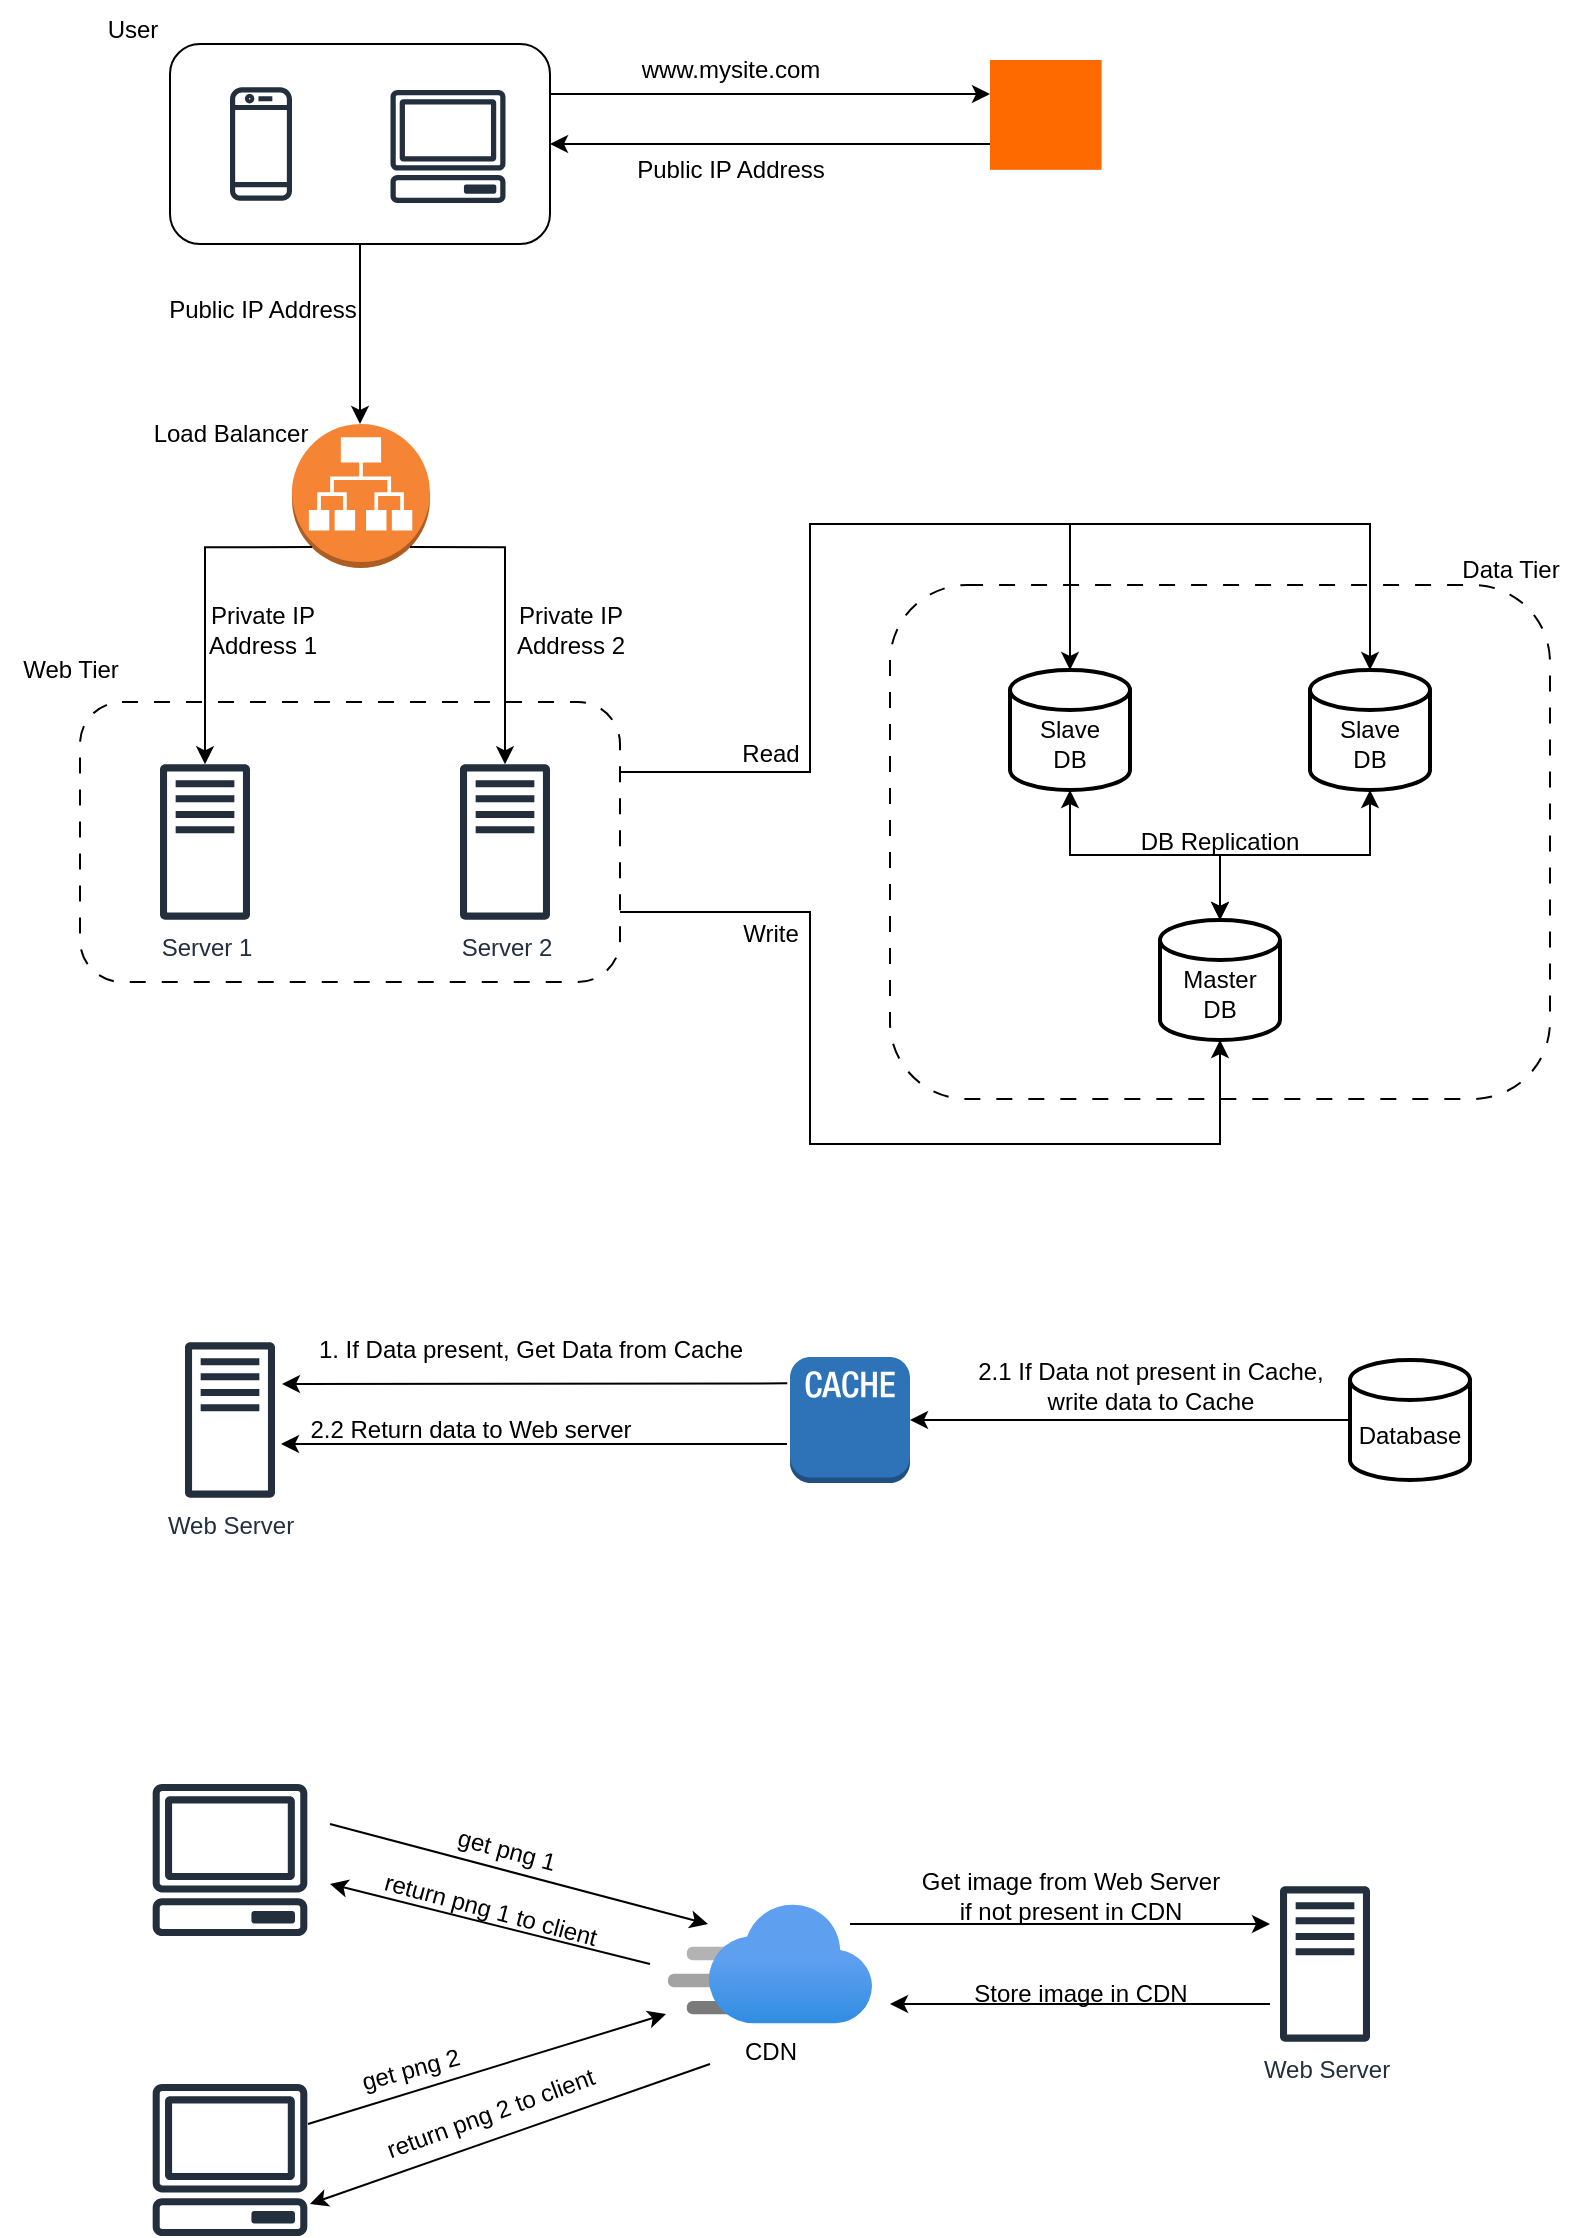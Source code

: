<mxfile version="26.1.1">
  <diagram name="Page-1" id="9LEY2oRYAqqada-CNbCr">
    <mxGraphModel dx="786" dy="502" grid="1" gridSize="10" guides="1" tooltips="1" connect="1" arrows="1" fold="1" page="1" pageScale="1" pageWidth="850" pageHeight="1100" math="0" shadow="0">
      <root>
        <mxCell id="0" />
        <mxCell id="1" parent="0" />
        <mxCell id="N8d58bjJciYROrah8Yq5-6" style="edgeStyle=orthogonalEdgeStyle;rounded=0;orthogonalLoop=1;jettySize=auto;html=1;exitX=1;exitY=0.25;exitDx=0;exitDy=0;" edge="1" parent="1" source="N8d58bjJciYROrah8Yq5-1">
          <mxGeometry relative="1" as="geometry">
            <mxPoint x="510" y="115" as="targetPoint" />
          </mxGeometry>
        </mxCell>
        <mxCell id="N8d58bjJciYROrah8Yq5-10" style="edgeStyle=orthogonalEdgeStyle;rounded=0;orthogonalLoop=1;jettySize=auto;html=1;exitX=0.5;exitY=1;exitDx=0;exitDy=0;" edge="1" parent="1" source="N8d58bjJciYROrah8Yq5-1">
          <mxGeometry relative="1" as="geometry">
            <mxPoint x="195" y="280" as="targetPoint" />
          </mxGeometry>
        </mxCell>
        <mxCell id="N8d58bjJciYROrah8Yq5-1" value="" style="rounded=1;whiteSpace=wrap;html=1;" vertex="1" parent="1">
          <mxGeometry x="100" y="90" width="190" height="100" as="geometry" />
        </mxCell>
        <mxCell id="N8d58bjJciYROrah8Yq5-2" value="" style="sketch=0;outlineConnect=0;fontColor=#232F3E;gradientColor=none;fillColor=#232F3D;strokeColor=none;dashed=0;verticalLabelPosition=bottom;verticalAlign=top;align=center;html=1;fontSize=12;fontStyle=0;aspect=fixed;pointerEvents=1;shape=mxgraph.aws4.mobile_client;" vertex="1" parent="1">
          <mxGeometry x="130" y="110.5" width="31.01" height="59" as="geometry" />
        </mxCell>
        <mxCell id="N8d58bjJciYROrah8Yq5-3" value="" style="sketch=0;outlineConnect=0;fontColor=#232F3E;gradientColor=none;fillColor=#232F3D;strokeColor=none;dashed=0;verticalLabelPosition=bottom;verticalAlign=top;align=center;html=1;fontSize=12;fontStyle=0;aspect=fixed;pointerEvents=1;shape=mxgraph.aws4.client;" vertex="1" parent="1">
          <mxGeometry x="210" y="112.99" width="58" height="56.51" as="geometry" />
        </mxCell>
        <mxCell id="N8d58bjJciYROrah8Yq5-4" value="User" style="text;html=1;align=center;verticalAlign=middle;resizable=0;points=[];autosize=1;strokeColor=none;fillColor=none;" vertex="1" parent="1">
          <mxGeometry x="55.5" y="68" width="50" height="30" as="geometry" />
        </mxCell>
        <mxCell id="N8d58bjJciYROrah8Yq5-5" value="" style="points=[];aspect=fixed;html=1;align=center;shadow=0;dashed=0;fillColor=#FF6A00;strokeColor=none;shape=mxgraph.alibaba_cloud.dns_domain_name_system;" vertex="1" parent="1">
          <mxGeometry x="510" y="98" width="55.8" height="54.9" as="geometry" />
        </mxCell>
        <mxCell id="N8d58bjJciYROrah8Yq5-7" style="edgeStyle=orthogonalEdgeStyle;rounded=0;orthogonalLoop=1;jettySize=auto;html=1;exitX=1;exitY=0.5;exitDx=0;exitDy=0;entryX=0;entryY=0.765;entryDx=0;entryDy=0;entryPerimeter=0;endArrow=none;startFill=1;startArrow=classic;" edge="1" parent="1" source="N8d58bjJciYROrah8Yq5-1" target="N8d58bjJciYROrah8Yq5-5">
          <mxGeometry relative="1" as="geometry" />
        </mxCell>
        <mxCell id="N8d58bjJciYROrah8Yq5-8" value="www.mysite.com" style="text;html=1;align=center;verticalAlign=middle;resizable=0;points=[];autosize=1;strokeColor=none;fillColor=none;" vertex="1" parent="1">
          <mxGeometry x="325" y="88" width="110" height="30" as="geometry" />
        </mxCell>
        <mxCell id="N8d58bjJciYROrah8Yq5-9" value="Public IP Address" style="text;html=1;align=center;verticalAlign=middle;resizable=0;points=[];autosize=1;strokeColor=none;fillColor=none;" vertex="1" parent="1">
          <mxGeometry x="320" y="138" width="120" height="30" as="geometry" />
        </mxCell>
        <mxCell id="N8d58bjJciYROrah8Yq5-11" value="" style="outlineConnect=0;dashed=0;verticalLabelPosition=bottom;verticalAlign=top;align=center;html=1;shape=mxgraph.aws3.application_load_balancer;fillColor=#F58534;gradientColor=none;" vertex="1" parent="1">
          <mxGeometry x="161" y="280" width="69" height="72" as="geometry" />
        </mxCell>
        <mxCell id="N8d58bjJciYROrah8Yq5-12" value="Load Balancer" style="text;html=1;align=center;verticalAlign=middle;resizable=0;points=[];autosize=1;strokeColor=none;fillColor=none;" vertex="1" parent="1">
          <mxGeometry x="80" y="270" width="100" height="30" as="geometry" />
        </mxCell>
        <mxCell id="N8d58bjJciYROrah8Yq5-13" value="Public IP Address" style="text;html=1;align=center;verticalAlign=middle;resizable=0;points=[];autosize=1;strokeColor=none;fillColor=none;" vertex="1" parent="1">
          <mxGeometry x="85.5" y="208" width="120" height="30" as="geometry" />
        </mxCell>
        <mxCell id="N8d58bjJciYROrah8Yq5-14" value="" style="rounded=1;whiteSpace=wrap;html=1;dashed=1;dashPattern=8 8;" vertex="1" parent="1">
          <mxGeometry x="55" y="419" width="270" height="140" as="geometry" />
        </mxCell>
        <mxCell id="N8d58bjJciYROrah8Yq5-15" value="Server 1" style="sketch=0;outlineConnect=0;fontColor=#232F3E;gradientColor=none;fillColor=#232F3D;strokeColor=none;dashed=0;verticalLabelPosition=bottom;verticalAlign=top;align=center;html=1;fontSize=12;fontStyle=0;aspect=fixed;pointerEvents=1;shape=mxgraph.aws4.traditional_server;" vertex="1" parent="1">
          <mxGeometry x="95" y="450" width="45" height="78" as="geometry" />
        </mxCell>
        <mxCell id="N8d58bjJciYROrah8Yq5-16" value="Server 2" style="sketch=0;outlineConnect=0;fontColor=#232F3E;gradientColor=none;fillColor=#232F3D;strokeColor=none;dashed=0;verticalLabelPosition=bottom;verticalAlign=top;align=center;html=1;fontSize=12;fontStyle=0;aspect=fixed;pointerEvents=1;shape=mxgraph.aws4.traditional_server;" vertex="1" parent="1">
          <mxGeometry x="245" y="450" width="45" height="78" as="geometry" />
        </mxCell>
        <mxCell id="N8d58bjJciYROrah8Yq5-17" value="Web Tier" style="text;html=1;align=center;verticalAlign=middle;resizable=0;points=[];autosize=1;strokeColor=none;fillColor=none;" vertex="1" parent="1">
          <mxGeometry x="15" y="388" width="70" height="30" as="geometry" />
        </mxCell>
        <mxCell id="N8d58bjJciYROrah8Yq5-18" style="edgeStyle=orthogonalEdgeStyle;rounded=0;orthogonalLoop=1;jettySize=auto;html=1;exitX=0.145;exitY=0.855;exitDx=0;exitDy=0;exitPerimeter=0;" edge="1" parent="1" source="N8d58bjJciYROrah8Yq5-11" target="N8d58bjJciYROrah8Yq5-15">
          <mxGeometry relative="1" as="geometry" />
        </mxCell>
        <mxCell id="N8d58bjJciYROrah8Yq5-19" style="edgeStyle=orthogonalEdgeStyle;rounded=0;orthogonalLoop=1;jettySize=auto;html=1;exitX=0.855;exitY=0.855;exitDx=0;exitDy=0;exitPerimeter=0;" edge="1" parent="1" source="N8d58bjJciYROrah8Yq5-11" target="N8d58bjJciYROrah8Yq5-16">
          <mxGeometry relative="1" as="geometry" />
        </mxCell>
        <mxCell id="N8d58bjJciYROrah8Yq5-20" value="Private IP &lt;br&gt;Address 1" style="text;html=1;align=center;verticalAlign=middle;resizable=0;points=[];autosize=1;strokeColor=none;fillColor=none;" vertex="1" parent="1">
          <mxGeometry x="105.5" y="363" width="80" height="40" as="geometry" />
        </mxCell>
        <mxCell id="N8d58bjJciYROrah8Yq5-21" value="Private IP &lt;br&gt;Address 2" style="text;html=1;align=center;verticalAlign=middle;resizable=0;points=[];autosize=1;strokeColor=none;fillColor=none;" vertex="1" parent="1">
          <mxGeometry x="260" y="363" width="80" height="40" as="geometry" />
        </mxCell>
        <mxCell id="N8d58bjJciYROrah8Yq5-22" value="DB Replication" style="rounded=1;whiteSpace=wrap;html=1;dashed=1;dashPattern=8 8;" vertex="1" parent="1">
          <mxGeometry x="460" y="360.5" width="330" height="257" as="geometry" />
        </mxCell>
        <mxCell id="N8d58bjJciYROrah8Yq5-31" style="edgeStyle=orthogonalEdgeStyle;rounded=0;orthogonalLoop=1;jettySize=auto;html=1;exitX=0.5;exitY=1;exitDx=0;exitDy=0;exitPerimeter=0;startArrow=classic;startFill=1;" edge="1" parent="1" source="N8d58bjJciYROrah8Yq5-23" target="N8d58bjJciYROrah8Yq5-25">
          <mxGeometry relative="1" as="geometry" />
        </mxCell>
        <mxCell id="N8d58bjJciYROrah8Yq5-23" value="&lt;br&gt;Slave&lt;br&gt;DB" style="strokeWidth=2;html=1;shape=mxgraph.flowchart.database;whiteSpace=wrap;" vertex="1" parent="1">
          <mxGeometry x="520" y="403" width="60" height="60" as="geometry" />
        </mxCell>
        <mxCell id="N8d58bjJciYROrah8Yq5-24" value="&lt;br&gt;Slave &lt;br&gt;DB" style="strokeWidth=2;html=1;shape=mxgraph.flowchart.database;whiteSpace=wrap;" vertex="1" parent="1">
          <mxGeometry x="670" y="403" width="60" height="60" as="geometry" />
        </mxCell>
        <mxCell id="N8d58bjJciYROrah8Yq5-25" value="&lt;br&gt;Master &lt;br&gt;DB" style="strokeWidth=2;html=1;shape=mxgraph.flowchart.database;whiteSpace=wrap;" vertex="1" parent="1">
          <mxGeometry x="595" y="528" width="60" height="60" as="geometry" />
        </mxCell>
        <mxCell id="N8d58bjJciYROrah8Yq5-26" style="edgeStyle=orthogonalEdgeStyle;rounded=0;orthogonalLoop=1;jettySize=auto;html=1;exitX=1;exitY=0.25;exitDx=0;exitDy=0;entryX=0.5;entryY=0;entryDx=0;entryDy=0;entryPerimeter=0;" edge="1" parent="1" source="N8d58bjJciYROrah8Yq5-14" target="N8d58bjJciYROrah8Yq5-23">
          <mxGeometry relative="1" as="geometry">
            <Array as="points">
              <mxPoint x="420" y="454" />
              <mxPoint x="420" y="330" />
              <mxPoint x="550" y="330" />
            </Array>
          </mxGeometry>
        </mxCell>
        <mxCell id="N8d58bjJciYROrah8Yq5-27" style="edgeStyle=orthogonalEdgeStyle;rounded=0;orthogonalLoop=1;jettySize=auto;html=1;exitX=1;exitY=0.25;exitDx=0;exitDy=0;entryX=0.5;entryY=0;entryDx=0;entryDy=0;entryPerimeter=0;" edge="1" parent="1" source="N8d58bjJciYROrah8Yq5-14" target="N8d58bjJciYROrah8Yq5-24">
          <mxGeometry relative="1" as="geometry">
            <Array as="points">
              <mxPoint x="420" y="454" />
              <mxPoint x="420" y="330" />
              <mxPoint x="700" y="330" />
            </Array>
          </mxGeometry>
        </mxCell>
        <mxCell id="N8d58bjJciYROrah8Yq5-28" value="Read" style="text;html=1;align=center;verticalAlign=middle;resizable=0;points=[];autosize=1;strokeColor=none;fillColor=none;" vertex="1" parent="1">
          <mxGeometry x="375" y="430" width="50" height="30" as="geometry" />
        </mxCell>
        <mxCell id="N8d58bjJciYROrah8Yq5-29" style="edgeStyle=orthogonalEdgeStyle;rounded=0;orthogonalLoop=1;jettySize=auto;html=1;exitX=1;exitY=0.75;exitDx=0;exitDy=0;entryX=0.5;entryY=1;entryDx=0;entryDy=0;entryPerimeter=0;" edge="1" parent="1" source="N8d58bjJciYROrah8Yq5-14" target="N8d58bjJciYROrah8Yq5-25">
          <mxGeometry relative="1" as="geometry">
            <Array as="points">
              <mxPoint x="420" y="524" />
              <mxPoint x="420" y="640" />
              <mxPoint x="625" y="640" />
            </Array>
          </mxGeometry>
        </mxCell>
        <mxCell id="N8d58bjJciYROrah8Yq5-30" value="Write" style="text;html=1;align=center;verticalAlign=middle;resizable=0;points=[];autosize=1;strokeColor=none;fillColor=none;" vertex="1" parent="1">
          <mxGeometry x="375" y="520" width="50" height="30" as="geometry" />
        </mxCell>
        <mxCell id="N8d58bjJciYROrah8Yq5-32" style="edgeStyle=orthogonalEdgeStyle;rounded=0;orthogonalLoop=1;jettySize=auto;html=1;exitX=0.5;exitY=1;exitDx=0;exitDy=0;exitPerimeter=0;entryX=0.5;entryY=0;entryDx=0;entryDy=0;entryPerimeter=0;startArrow=classic;startFill=1;" edge="1" parent="1" source="N8d58bjJciYROrah8Yq5-24" target="N8d58bjJciYROrah8Yq5-25">
          <mxGeometry relative="1" as="geometry" />
        </mxCell>
        <mxCell id="N8d58bjJciYROrah8Yq5-33" value="Data Tier" style="text;html=1;align=center;verticalAlign=middle;resizable=0;points=[];autosize=1;strokeColor=none;fillColor=none;" vertex="1" parent="1">
          <mxGeometry x="735" y="338" width="70" height="30" as="geometry" />
        </mxCell>
        <mxCell id="N8d58bjJciYROrah8Yq5-34" value="Web Server" style="sketch=0;outlineConnect=0;fontColor=#232F3E;gradientColor=none;fillColor=#232F3D;strokeColor=none;dashed=0;verticalLabelPosition=bottom;verticalAlign=top;align=center;html=1;fontSize=12;fontStyle=0;aspect=fixed;pointerEvents=1;shape=mxgraph.aws4.traditional_server;" vertex="1" parent="1">
          <mxGeometry x="107.5" y="739" width="45" height="78" as="geometry" />
        </mxCell>
        <mxCell id="N8d58bjJciYROrah8Yq5-37" value="" style="outlineConnect=0;dashed=0;verticalLabelPosition=bottom;verticalAlign=top;align=center;html=1;shape=mxgraph.aws3.cache_node;fillColor=#2E73B8;gradientColor=none;" vertex="1" parent="1">
          <mxGeometry x="410" y="746.5" width="60" height="63" as="geometry" />
        </mxCell>
        <mxCell id="N8d58bjJciYROrah8Yq5-38" value="" style="endArrow=none;html=1;rounded=0;startArrow=classic;startFill=1;entryX=1.011;entryY=1.056;entryDx=0;entryDy=0;entryPerimeter=0;" edge="1" parent="1">
          <mxGeometry width="50" height="50" relative="1" as="geometry">
            <mxPoint x="156" y="760" as="sourcePoint" />
            <mxPoint x="408.64" y="759.68" as="targetPoint" />
          </mxGeometry>
        </mxCell>
        <mxCell id="N8d58bjJciYROrah8Yq5-39" value="1. If Data present, Get Data from Cache" style="text;html=1;align=center;verticalAlign=middle;resizable=0;points=[];autosize=1;strokeColor=none;fillColor=none;" vertex="1" parent="1">
          <mxGeometry x="160" y="728" width="240" height="30" as="geometry" />
        </mxCell>
        <mxCell id="N8d58bjJciYROrah8Yq5-41" style="edgeStyle=orthogonalEdgeStyle;rounded=0;orthogonalLoop=1;jettySize=auto;html=1;exitX=0;exitY=0.5;exitDx=0;exitDy=0;exitPerimeter=0;" edge="1" parent="1" source="N8d58bjJciYROrah8Yq5-40">
          <mxGeometry relative="1" as="geometry">
            <mxPoint x="470" y="778" as="targetPoint" />
          </mxGeometry>
        </mxCell>
        <mxCell id="N8d58bjJciYROrah8Yq5-40" value="&lt;br&gt;Database" style="strokeWidth=2;html=1;shape=mxgraph.flowchart.database;whiteSpace=wrap;" vertex="1" parent="1">
          <mxGeometry x="690" y="748" width="60" height="60" as="geometry" />
        </mxCell>
        <mxCell id="N8d58bjJciYROrah8Yq5-42" value="2.1 If Data not present in Cache, &lt;br&gt;write data to Cache" style="text;html=1;align=center;verticalAlign=middle;resizable=0;points=[];autosize=1;strokeColor=none;fillColor=none;" vertex="1" parent="1">
          <mxGeometry x="490" y="740.5" width="200" height="40" as="geometry" />
        </mxCell>
        <mxCell id="N8d58bjJciYROrah8Yq5-43" value="" style="endArrow=none;html=1;rounded=0;startArrow=classic;startFill=1;entryX=1.011;entryY=1.056;entryDx=0;entryDy=0;entryPerimeter=0;" edge="1" parent="1">
          <mxGeometry width="50" height="50" relative="1" as="geometry">
            <mxPoint x="155.5" y="790" as="sourcePoint" />
            <mxPoint x="408.5" y="790" as="targetPoint" />
          </mxGeometry>
        </mxCell>
        <mxCell id="N8d58bjJciYROrah8Yq5-44" value="2.2 Return data to Web server" style="text;html=1;align=center;verticalAlign=middle;resizable=0;points=[];autosize=1;strokeColor=none;fillColor=none;" vertex="1" parent="1">
          <mxGeometry x="160" y="768" width="180" height="30" as="geometry" />
        </mxCell>
        <mxCell id="N8d58bjJciYROrah8Yq5-45" value="" style="sketch=0;outlineConnect=0;fontColor=#232F3E;gradientColor=none;fillColor=#232F3D;strokeColor=none;dashed=0;verticalLabelPosition=bottom;verticalAlign=top;align=center;html=1;fontSize=12;fontStyle=0;aspect=fixed;pointerEvents=1;shape=mxgraph.aws4.client;" vertex="1" parent="1">
          <mxGeometry x="91" y="960" width="78" height="76" as="geometry" />
        </mxCell>
        <mxCell id="N8d58bjJciYROrah8Yq5-46" value="CDN" style="image;aspect=fixed;html=1;points=[];align=center;fontSize=12;image=img/lib/azure2/app_services/CDN_Profiles.svg;" vertex="1" parent="1">
          <mxGeometry x="349" y="1020" width="102" height="60" as="geometry" />
        </mxCell>
        <mxCell id="N8d58bjJciYROrah8Yq5-47" value="" style="sketch=0;outlineConnect=0;fontColor=#232F3E;gradientColor=none;fillColor=#232F3D;strokeColor=none;dashed=0;verticalLabelPosition=bottom;verticalAlign=top;align=center;html=1;fontSize=12;fontStyle=0;aspect=fixed;pointerEvents=1;shape=mxgraph.aws4.client;" vertex="1" parent="1">
          <mxGeometry x="91" y="1110" width="78" height="76" as="geometry" />
        </mxCell>
        <mxCell id="N8d58bjJciYROrah8Yq5-48" value="" style="endArrow=classic;html=1;rounded=0;entryX=0.196;entryY=0.167;entryDx=0;entryDy=0;entryPerimeter=0;" edge="1" parent="1" target="N8d58bjJciYROrah8Yq5-46">
          <mxGeometry width="50" height="50" relative="1" as="geometry">
            <mxPoint x="180" y="980" as="sourcePoint" />
            <mxPoint x="410" y="980" as="targetPoint" />
          </mxGeometry>
        </mxCell>
        <mxCell id="N8d58bjJciYROrah8Yq5-49" value="get png 1" style="text;html=1;align=center;verticalAlign=middle;resizable=0;points=[];autosize=1;strokeColor=none;fillColor=none;rotation=15;" vertex="1" parent="1">
          <mxGeometry x="232.5" y="978" width="70" height="30" as="geometry" />
        </mxCell>
        <mxCell id="N8d58bjJciYROrah8Yq5-50" value="" style="endArrow=classic;html=1;rounded=0;" edge="1" parent="1">
          <mxGeometry width="50" height="50" relative="1" as="geometry">
            <mxPoint x="340" y="1050" as="sourcePoint" />
            <mxPoint x="180" y="1010" as="targetPoint" />
          </mxGeometry>
        </mxCell>
        <mxCell id="N8d58bjJciYROrah8Yq5-51" value="return png 1 to client" style="text;html=1;align=center;verticalAlign=middle;resizable=0;points=[];autosize=1;strokeColor=none;fillColor=none;rotation=15;" vertex="1" parent="1">
          <mxGeometry x="195" y="1008" width="130" height="30" as="geometry" />
        </mxCell>
        <mxCell id="N8d58bjJciYROrah8Yq5-52" value="" style="endArrow=classic;html=1;rounded=0;entryX=-0.01;entryY=0.917;entryDx=0;entryDy=0;entryPerimeter=0;" edge="1" parent="1" target="N8d58bjJciYROrah8Yq5-46">
          <mxGeometry width="50" height="50" relative="1" as="geometry">
            <mxPoint x="169" y="1130" as="sourcePoint" />
            <mxPoint x="330" y="1080" as="targetPoint" />
          </mxGeometry>
        </mxCell>
        <mxCell id="N8d58bjJciYROrah8Yq5-53" value="get png 2" style="text;html=1;align=center;verticalAlign=middle;resizable=0;points=[];autosize=1;strokeColor=none;fillColor=none;rotation=-15;" vertex="1" parent="1">
          <mxGeometry x="185" y="1088" width="70" height="30" as="geometry" />
        </mxCell>
        <mxCell id="N8d58bjJciYROrah8Yq5-54" value="" style="endArrow=none;html=1;rounded=0;startArrow=classic;startFill=1;" edge="1" parent="1">
          <mxGeometry width="50" height="50" relative="1" as="geometry">
            <mxPoint x="170" y="1170" as="sourcePoint" />
            <mxPoint x="370" y="1100" as="targetPoint" />
          </mxGeometry>
        </mxCell>
        <mxCell id="N8d58bjJciYROrah8Yq5-55" value="return png 2 to client" style="text;html=1;align=center;verticalAlign=middle;resizable=0;points=[];autosize=1;strokeColor=none;fillColor=none;rotation=-20;" vertex="1" parent="1">
          <mxGeometry x="195" y="1110" width="130" height="30" as="geometry" />
        </mxCell>
        <mxCell id="N8d58bjJciYROrah8Yq5-56" value="Web Server" style="sketch=0;outlineConnect=0;fontColor=#232F3E;gradientColor=none;fillColor=#232F3D;strokeColor=none;dashed=0;verticalLabelPosition=bottom;verticalAlign=top;align=center;html=1;fontSize=12;fontStyle=0;aspect=fixed;pointerEvents=1;shape=mxgraph.aws4.traditional_server;" vertex="1" parent="1">
          <mxGeometry x="655" y="1011" width="45" height="78" as="geometry" />
        </mxCell>
        <mxCell id="N8d58bjJciYROrah8Yq5-57" value="" style="endArrow=classic;html=1;rounded=0;" edge="1" parent="1">
          <mxGeometry width="50" height="50" relative="1" as="geometry">
            <mxPoint x="440" y="1030" as="sourcePoint" />
            <mxPoint x="650" y="1030" as="targetPoint" />
          </mxGeometry>
        </mxCell>
        <mxCell id="N8d58bjJciYROrah8Yq5-58" value="" style="endArrow=classic;html=1;rounded=0;" edge="1" parent="1">
          <mxGeometry width="50" height="50" relative="1" as="geometry">
            <mxPoint x="650" y="1070" as="sourcePoint" />
            <mxPoint x="460" y="1070" as="targetPoint" />
          </mxGeometry>
        </mxCell>
        <mxCell id="N8d58bjJciYROrah8Yq5-59" value="Get image from Web Server &lt;br&gt;if not present in CDN" style="text;html=1;align=center;verticalAlign=middle;resizable=0;points=[];autosize=1;strokeColor=none;fillColor=none;" vertex="1" parent="1">
          <mxGeometry x="465" y="996" width="170" height="40" as="geometry" />
        </mxCell>
        <mxCell id="N8d58bjJciYROrah8Yq5-60" value="Store image in CDN" style="text;html=1;align=center;verticalAlign=middle;resizable=0;points=[];autosize=1;strokeColor=none;fillColor=none;" vertex="1" parent="1">
          <mxGeometry x="490" y="1050" width="130" height="30" as="geometry" />
        </mxCell>
      </root>
    </mxGraphModel>
  </diagram>
</mxfile>
